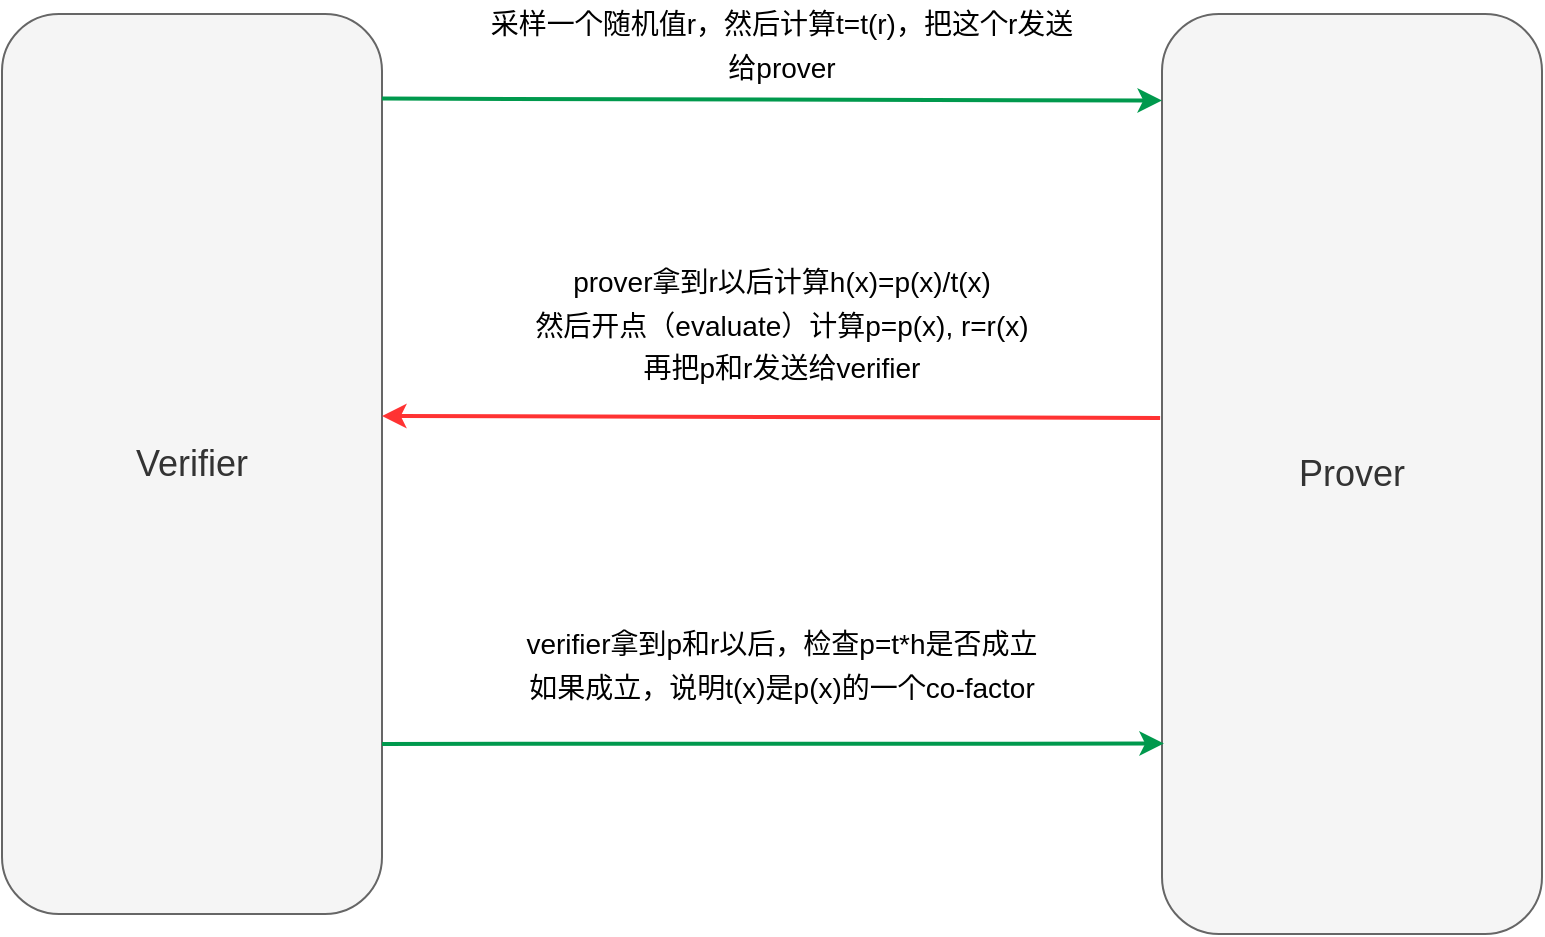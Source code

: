 <mxfile version="20.2.5" type="github">
  <diagram id="cft2ShaVE52WyXAF_chU" name="Page-1">
    <mxGraphModel dx="1273" dy="824" grid="1" gridSize="10" guides="1" tooltips="1" connect="1" arrows="1" fold="1" page="1" pageScale="1" pageWidth="850" pageHeight="1100" math="0" shadow="0">
      <root>
        <mxCell id="0" />
        <mxCell id="1" parent="0" />
        <mxCell id="DaodpHluIBCYAYhXnYec-1" value="&lt;font style=&quot;font-size: 18px;&quot;&gt;Verifier&lt;/font&gt;" style="rounded=1;whiteSpace=wrap;html=1;fillColor=#f5f5f5;fontColor=#333333;strokeColor=#666666;" vertex="1" parent="1">
          <mxGeometry x="90" y="230" width="190" height="450" as="geometry" />
        </mxCell>
        <mxCell id="DaodpHluIBCYAYhXnYec-4" value="&lt;font style=&quot;font-size: 18px;&quot;&gt;Prover&lt;/font&gt;" style="rounded=1;whiteSpace=wrap;html=1;fillColor=#f5f5f5;fontColor=#333333;strokeColor=#666666;" vertex="1" parent="1">
          <mxGeometry x="670" y="230" width="190" height="460" as="geometry" />
        </mxCell>
        <mxCell id="DaodpHluIBCYAYhXnYec-6" value="" style="endArrow=classic;html=1;rounded=0;fontSize=18;strokeWidth=2;exitX=1;exitY=0.094;exitDx=0;exitDy=0;exitPerimeter=0;entryX=0;entryY=0.094;entryDx=0;entryDy=0;entryPerimeter=0;strokeColor=#00994D;" edge="1" parent="1" source="DaodpHluIBCYAYhXnYec-1" target="DaodpHluIBCYAYhXnYec-4">
          <mxGeometry width="50" height="50" relative="1" as="geometry">
            <mxPoint x="400" y="430" as="sourcePoint" />
            <mxPoint x="450" y="380" as="targetPoint" />
          </mxGeometry>
        </mxCell>
        <mxCell id="DaodpHluIBCYAYhXnYec-7" value="&lt;font style=&quot;font-size: 14px;&quot;&gt;采样一个随机值r，然后计算t=t(r)，把这个r发送给prover&lt;/font&gt;" style="text;html=1;strokeColor=none;fillColor=none;align=center;verticalAlign=middle;whiteSpace=wrap;rounded=0;fontSize=18;" vertex="1" parent="1">
          <mxGeometry x="330" y="230" width="300" height="30" as="geometry" />
        </mxCell>
        <mxCell id="DaodpHluIBCYAYhXnYec-8" value="" style="endArrow=classic;html=1;rounded=0;fontSize=14;strokeWidth=2;exitX=-0.005;exitY=0.439;exitDx=0;exitDy=0;exitPerimeter=0;strokeColor=#FF3333;" edge="1" parent="1" source="DaodpHluIBCYAYhXnYec-4">
          <mxGeometry width="50" height="50" relative="1" as="geometry">
            <mxPoint x="400" y="490" as="sourcePoint" />
            <mxPoint x="280" y="431" as="targetPoint" />
          </mxGeometry>
        </mxCell>
        <mxCell id="DaodpHluIBCYAYhXnYec-9" value="&lt;font style=&quot;font-size: 14px;&quot;&gt;prover拿到r以后计算h(x)=p(x)/t(x)&lt;br&gt;然后开点（evaluate）计算p=p(x), r=r(x)&lt;br&gt;再把p和r发送给verifier&lt;/font&gt;" style="text;html=1;strokeColor=none;fillColor=none;align=center;verticalAlign=middle;whiteSpace=wrap;rounded=0;fontSize=18;" vertex="1" parent="1">
          <mxGeometry x="330" y="350" width="300" height="70" as="geometry" />
        </mxCell>
        <mxCell id="DaodpHluIBCYAYhXnYec-10" value="" style="endArrow=classic;html=1;rounded=0;fontSize=14;strokeWidth=2;strokeColor=#00994D;exitX=1;exitY=0.811;exitDx=0;exitDy=0;exitPerimeter=0;entryX=0.005;entryY=0.793;entryDx=0;entryDy=0;entryPerimeter=0;" edge="1" parent="1" source="DaodpHluIBCYAYhXnYec-1" target="DaodpHluIBCYAYhXnYec-4">
          <mxGeometry width="50" height="50" relative="1" as="geometry">
            <mxPoint x="400" y="450" as="sourcePoint" />
            <mxPoint x="670" y="590" as="targetPoint" />
          </mxGeometry>
        </mxCell>
        <mxCell id="DaodpHluIBCYAYhXnYec-11" value="&lt;span style=&quot;font-size: 14px;&quot;&gt;verifier拿到p和r以后，检查p=t*h是否成立&lt;br&gt;&lt;/span&gt;&lt;font style=&quot;font-size: 14px;&quot;&gt;如果成立，说明t(x)是p(x)的一个co-factor&lt;/font&gt;" style="text;html=1;strokeColor=none;fillColor=none;align=center;verticalAlign=middle;whiteSpace=wrap;rounded=0;fontSize=18;" vertex="1" parent="1">
          <mxGeometry x="330" y="520" width="300" height="70" as="geometry" />
        </mxCell>
      </root>
    </mxGraphModel>
  </diagram>
</mxfile>
